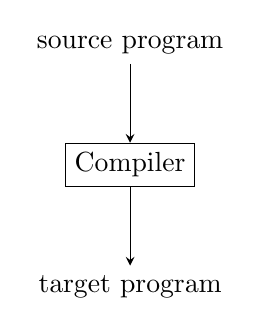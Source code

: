 \begin{tikzpicture}[>=stealth]
  % Draw the labelled box. ``compiler'' is its label, and how
  % it is referred to within this TikZ picture. Its displayed
  % text is ``Compiler''. I.e. generically we'd write
  %
  % \node [draw] (nodelabel) {some text};
  %
  \node [draw] (compiler) {Compiler};

  % Create an input node, with the text ``source program'' 
  % which is above the box named ``compiler'', see above.
  \node [above=of compiler] (input) {source program};

  % Create an output node, with the text ``target program'' 
  % which is below the box named ``compiler'', see above.
  \node [below=of compiler] (output) {target program};

  % Draw an arrow _from_ the input node, to the compiler node.
  \draw [->] (input) -- (compiler);

  % Draw an array _from_ the compiler node to the output node.
  \draw [->] (compiler) -- (output);
\end{tikzpicture}
